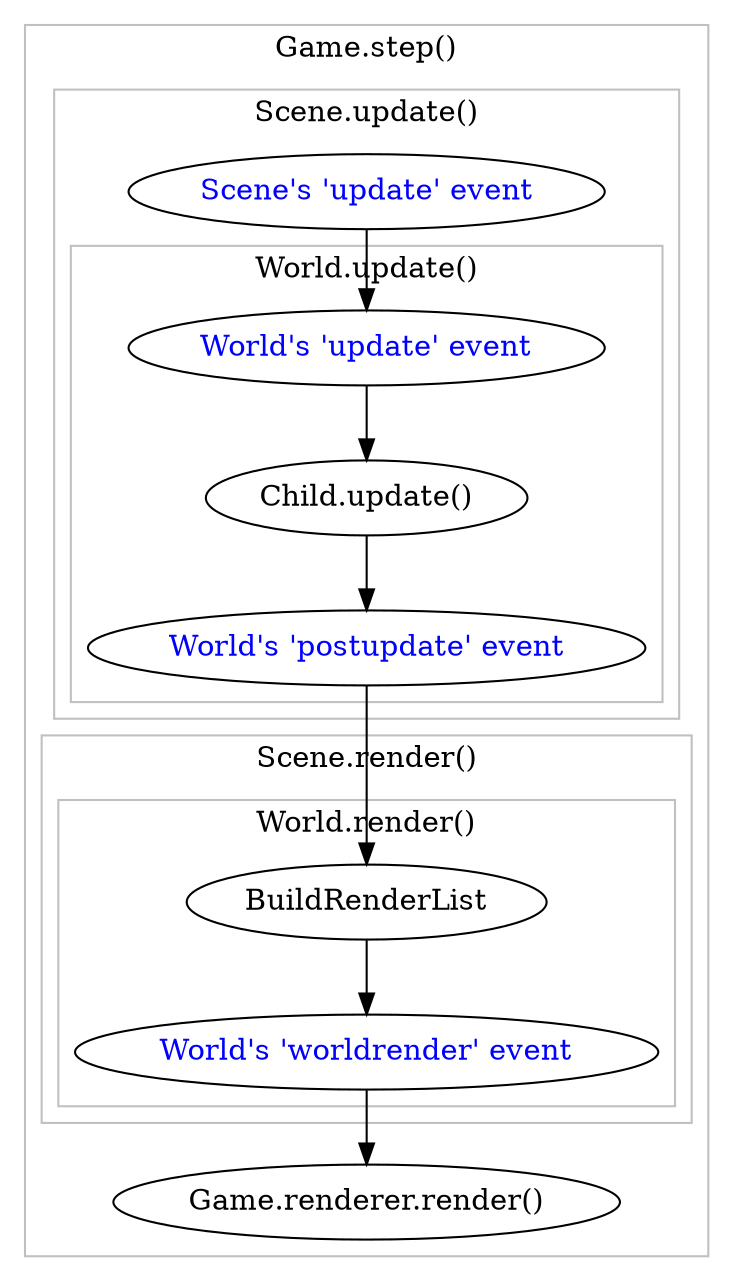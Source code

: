 digraph UpdateLoop {
    graph [rankdir=TD]
    
    subgraph cluster_gamestep {
        label="Game.step()"
        color="gray"
    
        subgraph cluster_sceneupdate {
            label="Scene.update()"
            color="gray"
                
            SceneUpdateEvent[label="Scene's 'update' event",fontcolor="blue"]
        
            subgraph cluster_worldupdate {
                label="World.update()"
                color="gray"
            
                WorldUpdateEvent[label="World's 'update' event",fontcolor="blue"]
                ChildrenUpdate[label="Child.update()"]
                WorldPostUpdateEvent[label="World's 'postupdate' event",fontcolor="blue"]
            }
        }
    
        subgraph cluster_scenerender {
            label="Scene.render()"
            color="gray"
            
            subgraph cluster_worldrender {
                label="World.render()"
                color="gray"
            
                BuildRenderList[label="BuildRenderList"]
                WorldRenderEvent[label="World's 'worldrender' event",fontcolor="blue"]
                
            }
        }
    
        GameRendererRender[label="Game.renderer.render()"]
    }
    
    
    SceneUpdateEvent -> WorldUpdateEvent
    WorldUpdateEvent -> ChildrenUpdate -> WorldPostUpdateEvent
    
    WorldPostUpdateEvent -> BuildRenderList -> WorldRenderEvent
    
    WorldRenderEvent -> GameRendererRender

}